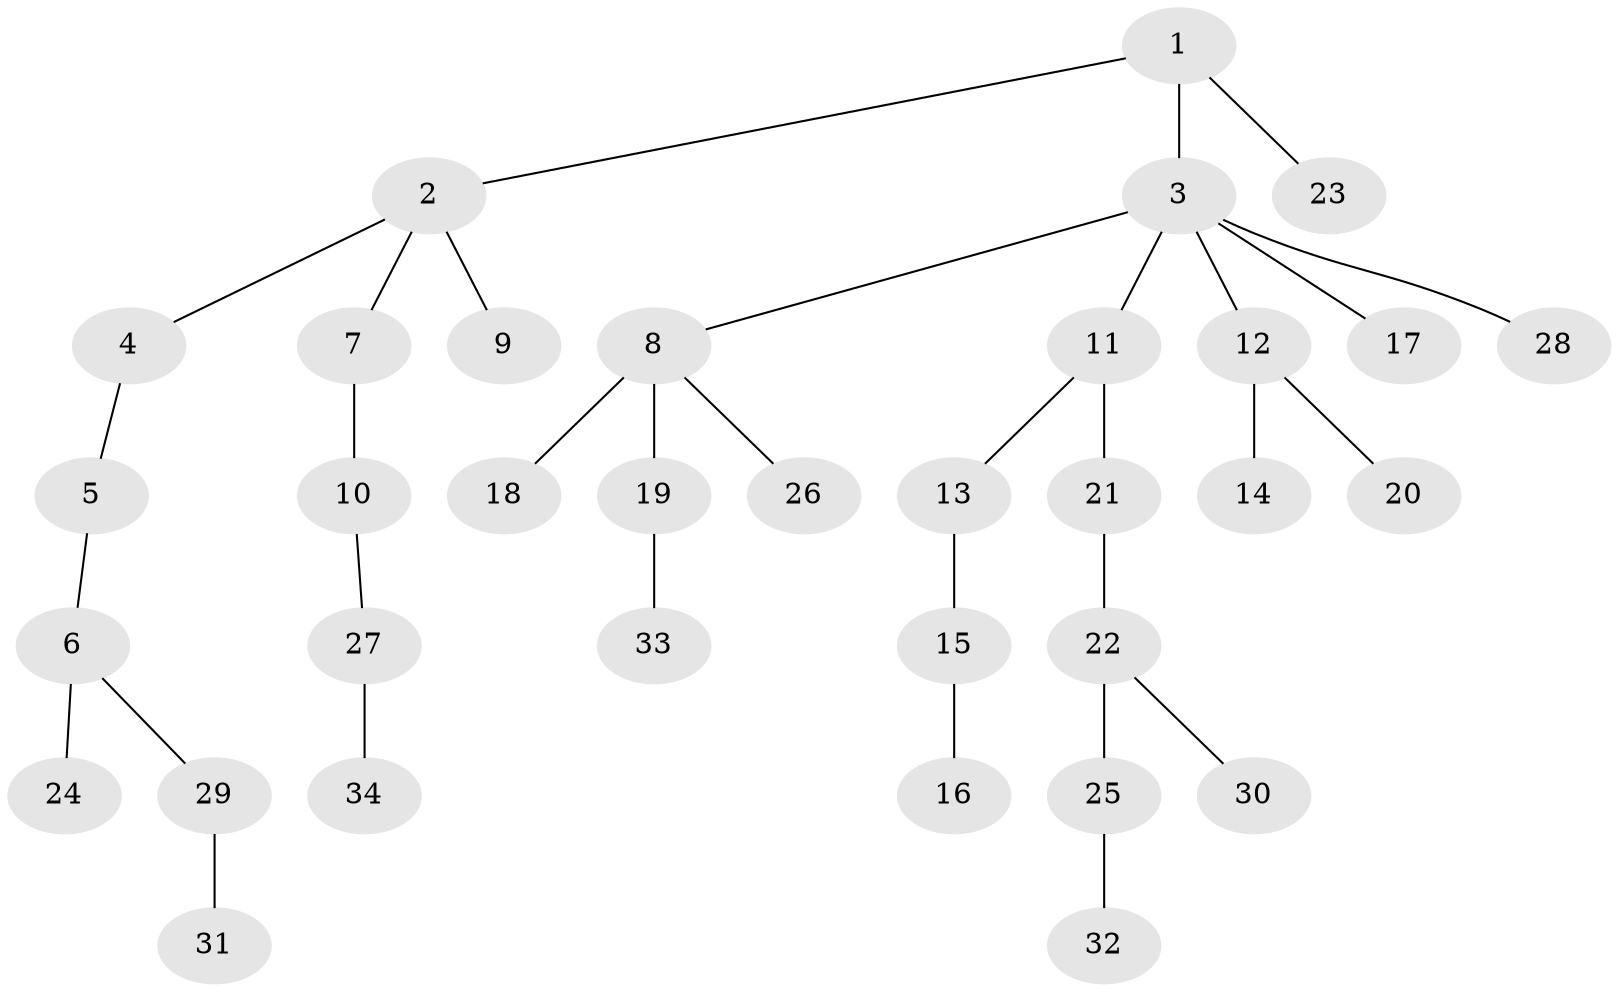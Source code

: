 // original degree distribution, {4: 0.06060606060606061, 7: 0.015151515151515152, 2: 0.22727272727272727, 3: 0.16666666666666666, 5: 0.015151515151515152, 6: 0.015151515151515152, 1: 0.5}
// Generated by graph-tools (version 1.1) at 2025/36/03/09/25 02:36:44]
// undirected, 34 vertices, 33 edges
graph export_dot {
graph [start="1"]
  node [color=gray90,style=filled];
  1;
  2;
  3;
  4;
  5;
  6;
  7;
  8;
  9;
  10;
  11;
  12;
  13;
  14;
  15;
  16;
  17;
  18;
  19;
  20;
  21;
  22;
  23;
  24;
  25;
  26;
  27;
  28;
  29;
  30;
  31;
  32;
  33;
  34;
  1 -- 2 [weight=1.0];
  1 -- 3 [weight=1.0];
  1 -- 23 [weight=1.0];
  2 -- 4 [weight=1.0];
  2 -- 7 [weight=1.0];
  2 -- 9 [weight=1.0];
  3 -- 8 [weight=1.0];
  3 -- 11 [weight=1.0];
  3 -- 12 [weight=1.0];
  3 -- 17 [weight=1.0];
  3 -- 28 [weight=1.0];
  4 -- 5 [weight=1.0];
  5 -- 6 [weight=1.0];
  6 -- 24 [weight=2.0];
  6 -- 29 [weight=1.0];
  7 -- 10 [weight=1.0];
  8 -- 18 [weight=1.0];
  8 -- 19 [weight=2.0];
  8 -- 26 [weight=1.0];
  10 -- 27 [weight=1.0];
  11 -- 13 [weight=1.0];
  11 -- 21 [weight=1.0];
  12 -- 14 [weight=2.0];
  12 -- 20 [weight=1.0];
  13 -- 15 [weight=1.0];
  15 -- 16 [weight=1.0];
  19 -- 33 [weight=1.0];
  21 -- 22 [weight=1.0];
  22 -- 25 [weight=1.0];
  22 -- 30 [weight=1.0];
  25 -- 32 [weight=1.0];
  27 -- 34 [weight=2.0];
  29 -- 31 [weight=1.0];
}

